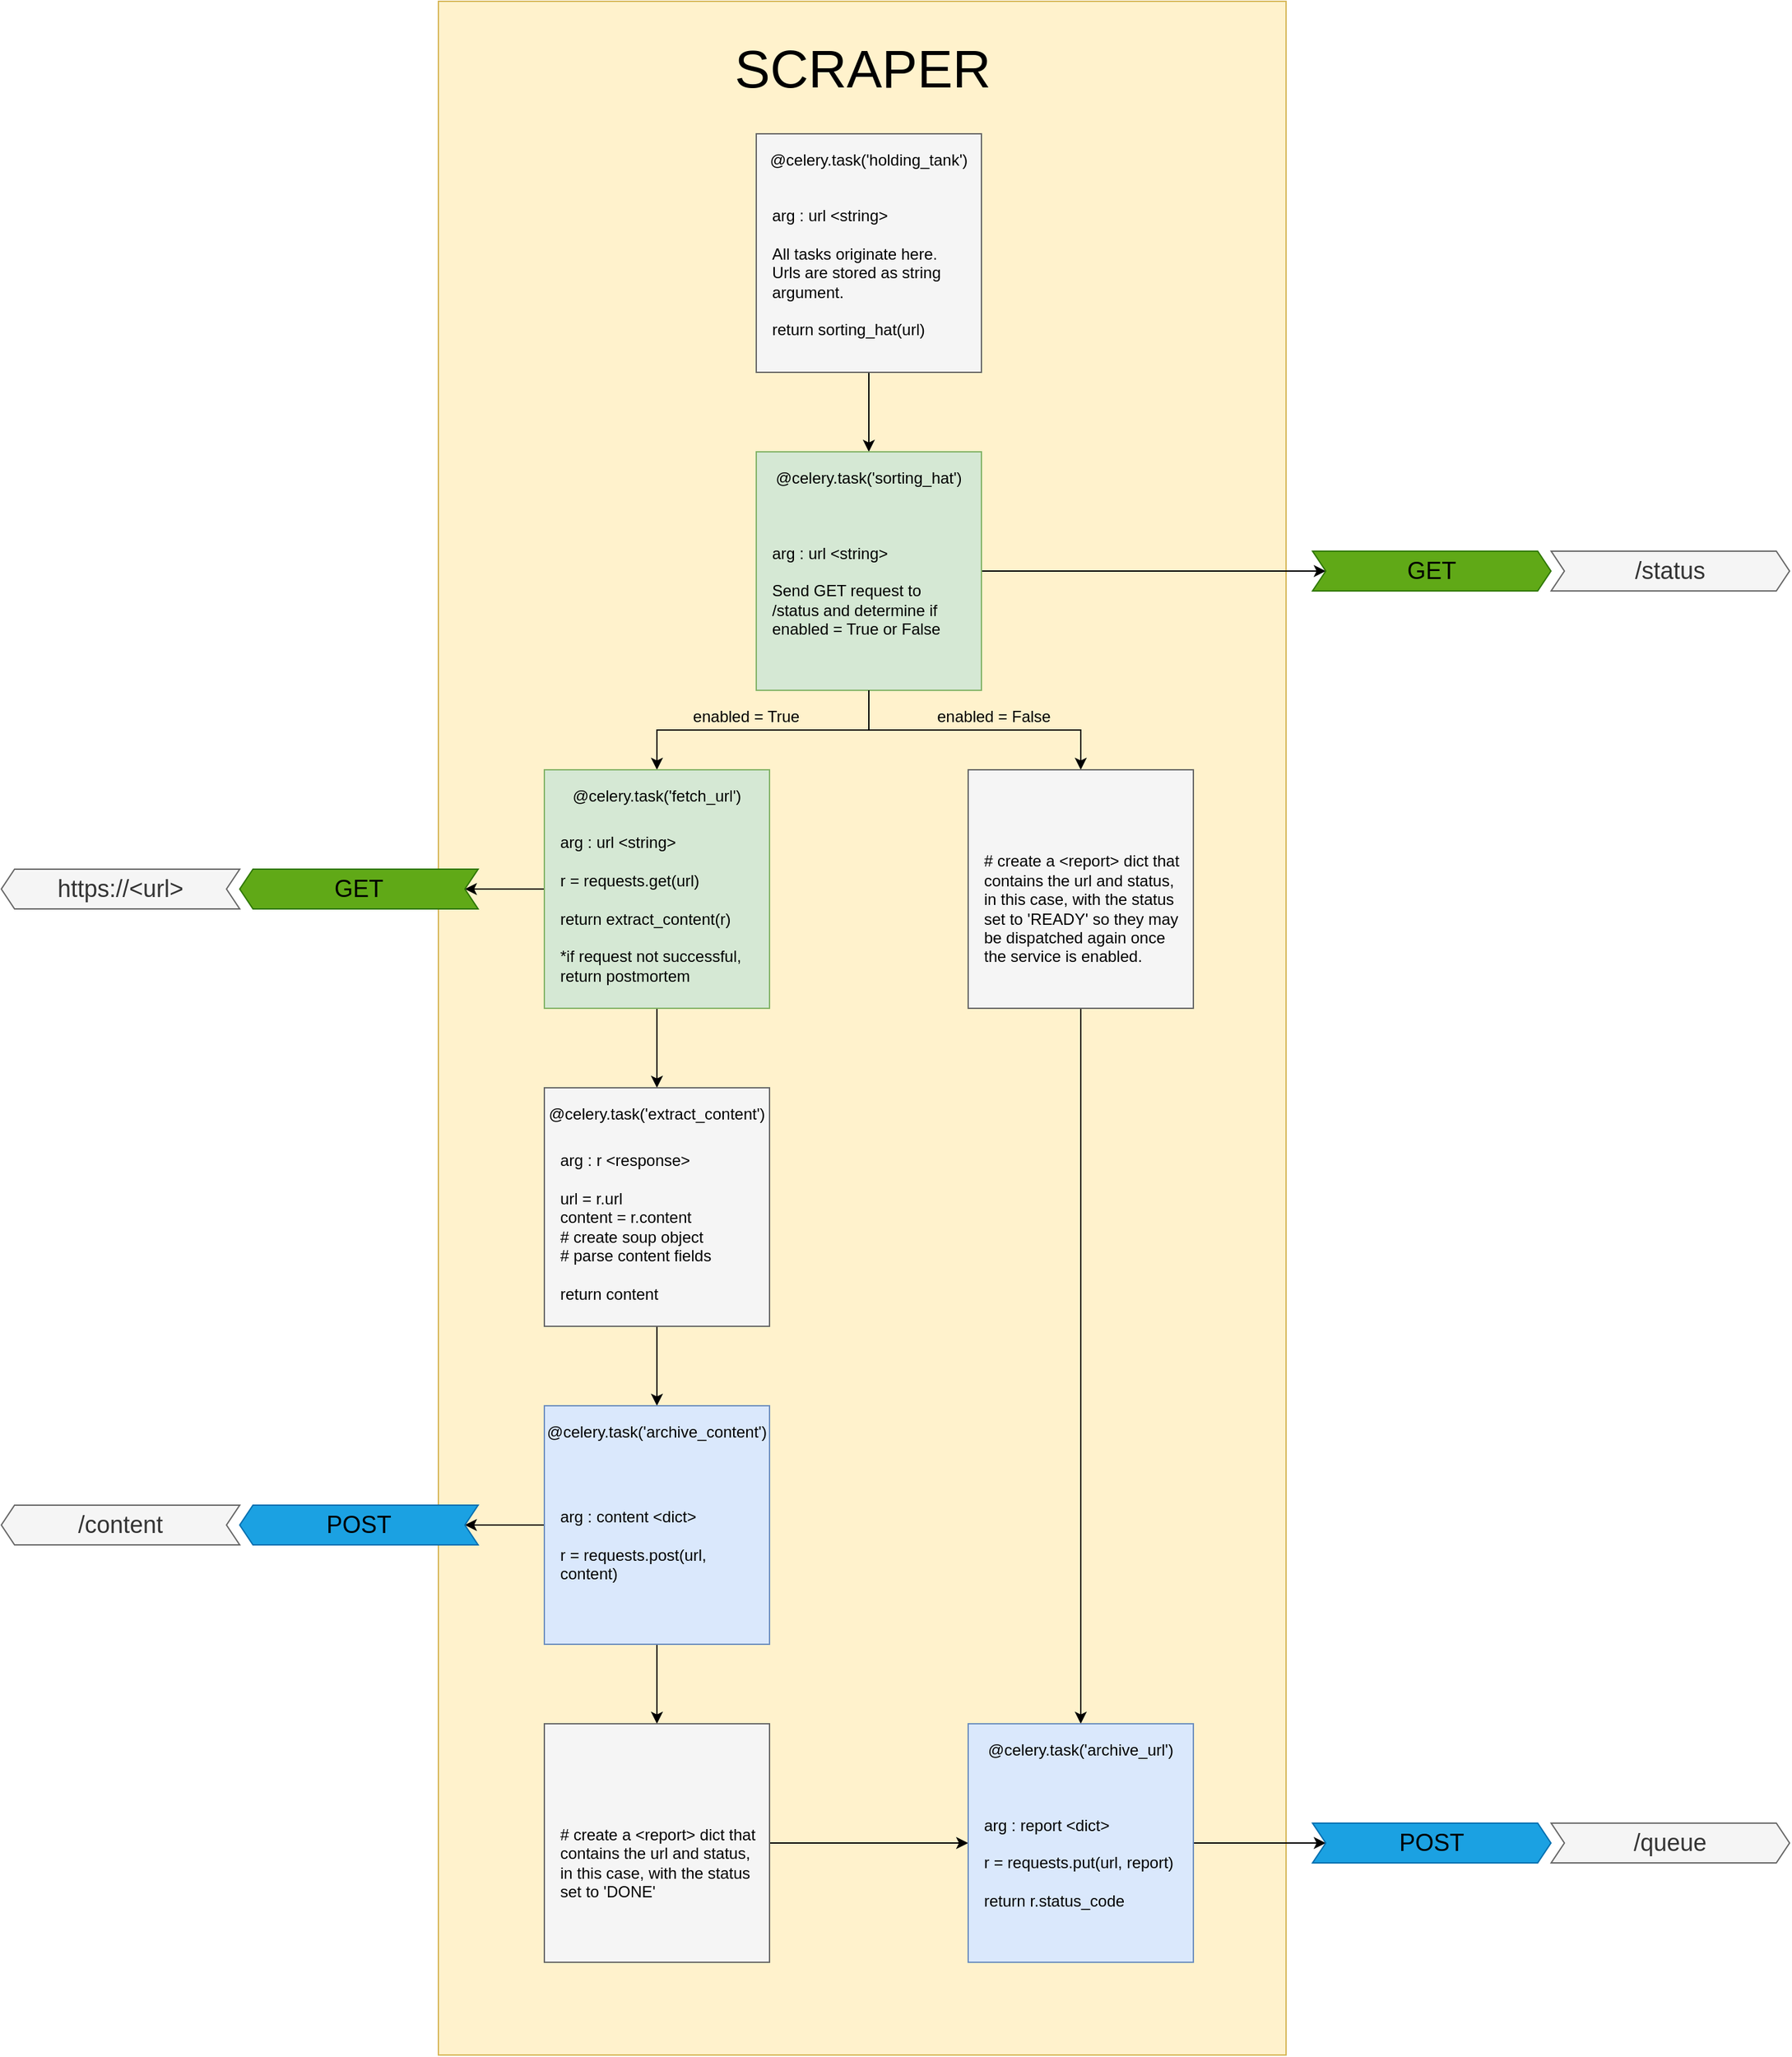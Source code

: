 <mxfile version="11.1.4" type="github"><diagram id="xZCktXpDdp5cERAZTjFm" name="Page-1"><mxGraphModel dx="1737" dy="1015" grid="1" gridSize="10" guides="1" tooltips="1" connect="1" arrows="1" fold="1" page="1" pageScale="1" pageWidth="3000" pageHeight="3000" math="0" shadow="0"><root><mxCell id="0"/><mxCell id="1" parent="0"/><mxCell id="ydlu88aBpArKTxWiSjji-40" value="" style="rounded=0;whiteSpace=wrap;html=1;fillColor=#fff2cc;strokeColor=#d6b656;" vertex="1" parent="1"><mxGeometry x="1040" y="110" width="640" height="1550" as="geometry"/></mxCell><mxCell id="ydlu88aBpArKTxWiSjji-14" style="edgeStyle=orthogonalEdgeStyle;rounded=0;orthogonalLoop=1;jettySize=auto;html=1;exitX=0.5;exitY=1;exitDx=0;exitDy=0;entryX=0.5;entryY=0;entryDx=0;entryDy=0;" edge="1" parent="1" source="0cn4iw7Lp-HYE0rrEq1J-1" target="ydlu88aBpArKTxWiSjji-1"><mxGeometry relative="1" as="geometry"/></mxCell><mxCell id="0cn4iw7Lp-HYE0rrEq1J-1" value="" style="rounded=0;whiteSpace=wrap;html=1;fillColor=#f5f5f5;strokeColor=#666666;fontColor=#333333;" parent="1" vertex="1"><mxGeometry x="1280" y="210" width="170" height="180" as="geometry"/></mxCell><mxCell id="0cn4iw7Lp-HYE0rrEq1J-2" value="@celery.task('holding_tank')" style="text;html=1;strokeColor=none;fillColor=none;align=center;verticalAlign=middle;whiteSpace=wrap;rounded=0;" parent="1" vertex="1"><mxGeometry x="1345" y="220" width="40" height="20" as="geometry"/></mxCell><mxCell id="0cn4iw7Lp-HYE0rrEq1J-3" value="arg : url &amp;lt;string&amp;gt;&lt;br&gt;&lt;br&gt;All tasks originate here. Urls are stored as string argument.&lt;br&gt;&lt;br&gt;return sorting_hat(url)" style="text;html=1;strokeColor=none;fillColor=none;align=left;verticalAlign=middle;whiteSpace=wrap;rounded=0;" parent="1" vertex="1"><mxGeometry x="1290" y="250" width="150" height="130" as="geometry"/></mxCell><mxCell id="ydlu88aBpArKTxWiSjji-11" style="edgeStyle=orthogonalEdgeStyle;rounded=0;orthogonalLoop=1;jettySize=auto;html=1;exitX=0.5;exitY=1;exitDx=0;exitDy=0;entryX=0.5;entryY=0;entryDx=0;entryDy=0;" edge="1" parent="1" source="ydlu88aBpArKTxWiSjji-1" target="ydlu88aBpArKTxWiSjji-7"><mxGeometry relative="1" as="geometry"/></mxCell><mxCell id="ydlu88aBpArKTxWiSjji-46" style="edgeStyle=orthogonalEdgeStyle;rounded=0;orthogonalLoop=1;jettySize=auto;html=1;exitX=1;exitY=0.5;exitDx=0;exitDy=0;entryX=0;entryY=0.5;entryDx=10;entryDy=0;entryPerimeter=0;" edge="1" parent="1" source="ydlu88aBpArKTxWiSjji-1" target="ydlu88aBpArKTxWiSjji-43"><mxGeometry relative="1" as="geometry"/></mxCell><mxCell id="ydlu88aBpArKTxWiSjji-1" value="" style="rounded=0;whiteSpace=wrap;html=1;fillColor=#d5e8d4;strokeColor=#82b366;" vertex="1" parent="1"><mxGeometry x="1280" y="450" width="170" height="180" as="geometry"/></mxCell><mxCell id="ydlu88aBpArKTxWiSjji-2" value="@celery.task('sorting_hat')" style="text;html=1;strokeColor=none;fillColor=none;align=center;verticalAlign=middle;whiteSpace=wrap;rounded=0;" vertex="1" parent="1"><mxGeometry x="1345" y="460" width="40" height="20" as="geometry"/></mxCell><mxCell id="ydlu88aBpArKTxWiSjji-10" style="edgeStyle=orthogonalEdgeStyle;rounded=0;orthogonalLoop=1;jettySize=auto;html=1;" edge="1" parent="1" target="ydlu88aBpArKTxWiSjji-4"><mxGeometry relative="1" as="geometry"><mxPoint x="1365" y="630" as="sourcePoint"/><Array as="points"><mxPoint x="1365" y="660"/><mxPoint x="1205" y="660"/></Array></mxGeometry></mxCell><mxCell id="ydlu88aBpArKTxWiSjji-3" value="arg : url &amp;lt;string&amp;gt;&lt;br&gt;&lt;br&gt;Send GET request to /status and determine if enabled = True or False" style="text;html=1;strokeColor=none;fillColor=none;align=left;verticalAlign=middle;whiteSpace=wrap;rounded=0;" vertex="1" parent="1"><mxGeometry x="1290" y="490" width="150" height="130" as="geometry"/></mxCell><mxCell id="ydlu88aBpArKTxWiSjji-32" style="edgeStyle=orthogonalEdgeStyle;rounded=0;orthogonalLoop=1;jettySize=auto;html=1;exitX=0.5;exitY=1;exitDx=0;exitDy=0;entryX=0.5;entryY=0;entryDx=0;entryDy=0;" edge="1" parent="1" source="ydlu88aBpArKTxWiSjji-4" target="ydlu88aBpArKTxWiSjji-15"><mxGeometry relative="1" as="geometry"/></mxCell><mxCell id="ydlu88aBpArKTxWiSjji-50" style="edgeStyle=orthogonalEdgeStyle;rounded=0;orthogonalLoop=1;jettySize=auto;html=1;exitX=0;exitY=0.5;exitDx=0;exitDy=0;entryX=0;entryY=0.5;entryDx=10;entryDy=0;entryPerimeter=0;" edge="1" parent="1" source="ydlu88aBpArKTxWiSjji-4" target="ydlu88aBpArKTxWiSjji-48"><mxGeometry relative="1" as="geometry"/></mxCell><mxCell id="ydlu88aBpArKTxWiSjji-4" value="" style="rounded=0;whiteSpace=wrap;html=1;fillColor=#d5e8d4;strokeColor=#82b366;" vertex="1" parent="1"><mxGeometry x="1120" y="690" width="170" height="180" as="geometry"/></mxCell><mxCell id="ydlu88aBpArKTxWiSjji-5" value="@celery.task('fetch_url')" style="text;html=1;strokeColor=none;fillColor=none;align=center;verticalAlign=middle;whiteSpace=wrap;rounded=0;" vertex="1" parent="1"><mxGeometry x="1185" y="700" width="40" height="20" as="geometry"/></mxCell><mxCell id="ydlu88aBpArKTxWiSjji-6" value="arg : url &amp;lt;string&amp;gt;&lt;br&gt;&lt;br&gt;r = requests.get(url)&lt;br&gt;&lt;br&gt;return extract_content(r)&lt;br&gt;&lt;br&gt;*if request not successful, return postmortem" style="text;html=1;strokeColor=none;fillColor=none;align=left;verticalAlign=middle;whiteSpace=wrap;rounded=0;" vertex="1" parent="1"><mxGeometry x="1130" y="730" width="150" height="130" as="geometry"/></mxCell><mxCell id="ydlu88aBpArKTxWiSjji-39" style="edgeStyle=orthogonalEdgeStyle;rounded=0;orthogonalLoop=1;jettySize=auto;html=1;exitX=0.5;exitY=1;exitDx=0;exitDy=0;entryX=0.5;entryY=0;entryDx=0;entryDy=0;" edge="1" parent="1" source="ydlu88aBpArKTxWiSjji-7" target="ydlu88aBpArKTxWiSjji-26"><mxGeometry relative="1" as="geometry"/></mxCell><mxCell id="ydlu88aBpArKTxWiSjji-7" value="" style="rounded=0;whiteSpace=wrap;html=1;fillColor=#f5f5f5;strokeColor=#666666;fontColor=#333333;" vertex="1" parent="1"><mxGeometry x="1440" y="690" width="170" height="180" as="geometry"/></mxCell><mxCell id="ydlu88aBpArKTxWiSjji-9" value="# create a &amp;lt;report&amp;gt; dict that contains the url and status, in this case, with the status set to 'READY' so they may be dispatched again once the service is enabled." style="text;html=1;strokeColor=none;fillColor=none;align=left;verticalAlign=middle;whiteSpace=wrap;rounded=0;" vertex="1" parent="1"><mxGeometry x="1450" y="730" width="150" height="130" as="geometry"/></mxCell><mxCell id="ydlu88aBpArKTxWiSjji-12" value="enabled = True" style="text;html=1;strokeColor=none;fillColor=none;align=center;verticalAlign=middle;whiteSpace=wrap;rounded=0;" vertex="1" parent="1"><mxGeometry x="1225" y="640" width="95" height="20" as="geometry"/></mxCell><mxCell id="ydlu88aBpArKTxWiSjji-13" value="enabled = False" style="text;html=1;strokeColor=none;fillColor=none;align=center;verticalAlign=middle;whiteSpace=wrap;rounded=0;" vertex="1" parent="1"><mxGeometry x="1408" y="640" width="103" height="20" as="geometry"/></mxCell><mxCell id="ydlu88aBpArKTxWiSjji-33" style="edgeStyle=orthogonalEdgeStyle;rounded=0;orthogonalLoop=1;jettySize=auto;html=1;exitX=0.5;exitY=1;exitDx=0;exitDy=0;entryX=0.5;entryY=0;entryDx=0;entryDy=0;" edge="1" parent="1" source="ydlu88aBpArKTxWiSjji-15" target="ydlu88aBpArKTxWiSjji-18"><mxGeometry relative="1" as="geometry"/></mxCell><mxCell id="ydlu88aBpArKTxWiSjji-15" value="" style="rounded=0;whiteSpace=wrap;html=1;fillColor=#f5f5f5;strokeColor=#666666;fontColor=#333333;" vertex="1" parent="1"><mxGeometry x="1120" y="930" width="170" height="180" as="geometry"/></mxCell><mxCell id="ydlu88aBpArKTxWiSjji-16" value="@celery.task('extract_content')" style="text;html=1;strokeColor=none;fillColor=none;align=center;verticalAlign=middle;whiteSpace=wrap;rounded=0;" vertex="1" parent="1"><mxGeometry x="1185" y="940" width="40" height="20" as="geometry"/></mxCell><mxCell id="ydlu88aBpArKTxWiSjji-17" value="arg : r &amp;lt;response&amp;gt;&lt;br&gt;&lt;br&gt;url = r.url&lt;br&gt;content = r.content&lt;br&gt;# create soup object&lt;br&gt;# parse content fields&lt;br&gt;&lt;br&gt;return content" style="text;html=1;strokeColor=none;fillColor=none;align=left;verticalAlign=middle;whiteSpace=wrap;rounded=0;" vertex="1" parent="1"><mxGeometry x="1130" y="970" width="150" height="130" as="geometry"/></mxCell><mxCell id="ydlu88aBpArKTxWiSjji-34" style="edgeStyle=orthogonalEdgeStyle;rounded=0;orthogonalLoop=1;jettySize=auto;html=1;exitX=0.5;exitY=1;exitDx=0;exitDy=0;entryX=0.5;entryY=0;entryDx=0;entryDy=0;" edge="1" parent="1" source="ydlu88aBpArKTxWiSjji-18" target="ydlu88aBpArKTxWiSjji-22"><mxGeometry relative="1" as="geometry"/></mxCell><mxCell id="ydlu88aBpArKTxWiSjji-54" style="edgeStyle=orthogonalEdgeStyle;rounded=0;orthogonalLoop=1;jettySize=auto;html=1;exitX=0;exitY=0.5;exitDx=0;exitDy=0;entryX=0;entryY=0.5;entryDx=10;entryDy=0;entryPerimeter=0;" edge="1" parent="1" source="ydlu88aBpArKTxWiSjji-18" target="ydlu88aBpArKTxWiSjji-52"><mxGeometry relative="1" as="geometry"/></mxCell><mxCell id="ydlu88aBpArKTxWiSjji-18" value="" style="rounded=0;whiteSpace=wrap;html=1;fillColor=#dae8fc;strokeColor=#6c8ebf;" vertex="1" parent="1"><mxGeometry x="1120" y="1170" width="170" height="180" as="geometry"/></mxCell><mxCell id="ydlu88aBpArKTxWiSjji-19" value="@celery.task('archive_content')" style="text;html=1;strokeColor=none;fillColor=none;align=center;verticalAlign=middle;whiteSpace=wrap;rounded=0;" vertex="1" parent="1"><mxGeometry x="1185" y="1180" width="40" height="20" as="geometry"/></mxCell><mxCell id="ydlu88aBpArKTxWiSjji-20" value="arg : content &amp;lt;dict&amp;gt;&lt;br&gt;&lt;br&gt;r = requests.post(url, content)" style="text;html=1;strokeColor=none;fillColor=none;align=left;verticalAlign=middle;whiteSpace=wrap;rounded=0;" vertex="1" parent="1"><mxGeometry x="1130" y="1210" width="150" height="130" as="geometry"/></mxCell><mxCell id="ydlu88aBpArKTxWiSjji-35" style="edgeStyle=orthogonalEdgeStyle;rounded=0;orthogonalLoop=1;jettySize=auto;html=1;exitX=1;exitY=0.5;exitDx=0;exitDy=0;entryX=0;entryY=0.5;entryDx=0;entryDy=0;" edge="1" parent="1" source="ydlu88aBpArKTxWiSjji-22" target="ydlu88aBpArKTxWiSjji-26"><mxGeometry relative="1" as="geometry"/></mxCell><mxCell id="ydlu88aBpArKTxWiSjji-22" value="" style="rounded=0;whiteSpace=wrap;html=1;fillColor=#f5f5f5;strokeColor=#666666;fontColor=#333333;" vertex="1" parent="1"><mxGeometry x="1120" y="1410" width="170" height="180" as="geometry"/></mxCell><mxCell id="ydlu88aBpArKTxWiSjji-23" value="# create a &amp;lt;report&amp;gt; dict that contains the url and status, in this case, with the status set to 'DONE'" style="text;html=1;strokeColor=none;fillColor=none;align=left;verticalAlign=middle;whiteSpace=wrap;rounded=0;" vertex="1" parent="1"><mxGeometry x="1130" y="1450" width="150" height="130" as="geometry"/></mxCell><mxCell id="ydlu88aBpArKTxWiSjji-59" style="edgeStyle=orthogonalEdgeStyle;rounded=0;orthogonalLoop=1;jettySize=auto;html=1;exitX=1;exitY=0.5;exitDx=0;exitDy=0;entryX=0;entryY=0.5;entryDx=10;entryDy=0;entryPerimeter=0;" edge="1" parent="1" source="ydlu88aBpArKTxWiSjji-26" target="ydlu88aBpArKTxWiSjji-56"><mxGeometry relative="1" as="geometry"/></mxCell><mxCell id="ydlu88aBpArKTxWiSjji-26" value="" style="rounded=0;whiteSpace=wrap;html=1;fillColor=#dae8fc;strokeColor=#6c8ebf;" vertex="1" parent="1"><mxGeometry x="1440" y="1410" width="170" height="180" as="geometry"/></mxCell><mxCell id="ydlu88aBpArKTxWiSjji-27" value="@celery.task('archive_url')" style="text;html=1;strokeColor=none;fillColor=none;align=center;verticalAlign=middle;whiteSpace=wrap;rounded=0;" vertex="1" parent="1"><mxGeometry x="1505" y="1420" width="40" height="20" as="geometry"/></mxCell><mxCell id="ydlu88aBpArKTxWiSjji-28" value="arg : report &amp;lt;dict&amp;gt;&lt;br&gt;&lt;br&gt;r = requests.put(url, report)&lt;br&gt;&lt;br&gt;return r.status_code" style="text;html=1;strokeColor=none;fillColor=none;align=left;verticalAlign=middle;whiteSpace=wrap;rounded=0;" vertex="1" parent="1"><mxGeometry x="1450" y="1450" width="150" height="130" as="geometry"/></mxCell><mxCell id="ydlu88aBpArKTxWiSjji-42" value="&lt;font style=&quot;font-size: 40px&quot;&gt;SCRAPER&lt;/font&gt;" style="text;html=1;strokeColor=none;fillColor=none;align=center;verticalAlign=middle;whiteSpace=wrap;rounded=0;" vertex="1" parent="1"><mxGeometry x="1252.5" y="150" width="215" height="20" as="geometry"/></mxCell><mxCell id="ydlu88aBpArKTxWiSjji-43" value="" style="html=1;shadow=0;dashed=0;align=center;verticalAlign=middle;shape=mxgraph.arrows2.arrow;dy=0;dx=10;notch=10;fillColor=#60a917;strokeColor=#2D7600;fontColor=#ffffff;" vertex="1" parent="1"><mxGeometry x="1700" y="525" width="180" height="30" as="geometry"/></mxCell><mxCell id="ydlu88aBpArKTxWiSjji-44" value="&lt;font style=&quot;font-size: 18px&quot;&gt;GET&lt;/font&gt;" style="text;html=1;strokeColor=none;fillColor=none;align=center;verticalAlign=middle;whiteSpace=wrap;rounded=0;" vertex="1" parent="1"><mxGeometry x="1760" y="530" width="60" height="20" as="geometry"/></mxCell><mxCell id="ydlu88aBpArKTxWiSjji-48" value="" style="html=1;shadow=0;dashed=0;align=center;verticalAlign=middle;shape=mxgraph.arrows2.arrow;dy=0;dx=10;notch=10;rotation=-180;fillColor=#60a917;strokeColor=#2D7600;fontColor=#ffffff;" vertex="1" parent="1"><mxGeometry x="890" y="765" width="180" height="30" as="geometry"/></mxCell><mxCell id="ydlu88aBpArKTxWiSjji-49" value="&lt;font style=&quot;font-size: 18px&quot;&gt;GET&lt;/font&gt;" style="text;html=1;strokeColor=none;fillColor=none;align=center;verticalAlign=middle;whiteSpace=wrap;rounded=0;" vertex="1" parent="1"><mxGeometry x="950" y="770" width="60" height="20" as="geometry"/></mxCell><mxCell id="ydlu88aBpArKTxWiSjji-52" value="" style="html=1;shadow=0;dashed=0;align=center;verticalAlign=middle;shape=mxgraph.arrows2.arrow;dy=0;dx=10;notch=10;rotation=-180;fillColor=#1ba1e2;strokeColor=#006EAF;fontColor=#ffffff;" vertex="1" parent="1"><mxGeometry x="890" y="1245" width="180" height="30" as="geometry"/></mxCell><mxCell id="ydlu88aBpArKTxWiSjji-53" value="&lt;font style=&quot;font-size: 18px&quot;&gt;POST&lt;/font&gt;" style="text;html=1;strokeColor=none;fillColor=none;align=center;verticalAlign=middle;whiteSpace=wrap;rounded=0;" vertex="1" parent="1"><mxGeometry x="950" y="1250" width="60" height="20" as="geometry"/></mxCell><mxCell id="ydlu88aBpArKTxWiSjji-56" value="" style="html=1;shadow=0;dashed=0;align=center;verticalAlign=middle;shape=mxgraph.arrows2.arrow;dy=0;dx=10;notch=10;fillColor=#1ba1e2;strokeColor=#006EAF;fontColor=#ffffff;" vertex="1" parent="1"><mxGeometry x="1700" y="1485" width="180" height="30" as="geometry"/></mxCell><mxCell id="ydlu88aBpArKTxWiSjji-57" value="&lt;font style=&quot;font-size: 18px&quot;&gt;POST&lt;/font&gt;" style="text;html=1;strokeColor=none;fillColor=none;align=center;verticalAlign=middle;whiteSpace=wrap;rounded=0;" vertex="1" parent="1"><mxGeometry x="1760" y="1490" width="60" height="20" as="geometry"/></mxCell><mxCell id="ydlu88aBpArKTxWiSjji-72" value="" style="html=1;shadow=0;dashed=0;align=center;verticalAlign=middle;shape=mxgraph.arrows2.arrow;dy=0;dx=10;notch=10;rotation=-180;fillColor=#f5f5f5;strokeColor=#666666;fontColor=#333333;" vertex="1" parent="1"><mxGeometry x="710" y="1245" width="180" height="30" as="geometry"/></mxCell><mxCell id="ydlu88aBpArKTxWiSjji-73" value="&lt;font style=&quot;font-size: 18px&quot;&gt;/content&lt;/font&gt;" style="text;html=1;align=center;verticalAlign=middle;whiteSpace=wrap;rounded=0;fillColor=#f5f5f5;strokeColor=none;fontColor=#333333;" vertex="1" parent="1"><mxGeometry x="770" y="1250" width="60" height="20" as="geometry"/></mxCell><mxCell id="ydlu88aBpArKTxWiSjji-74" value="" style="html=1;shadow=0;dashed=0;align=center;verticalAlign=middle;shape=mxgraph.arrows2.arrow;dy=0;dx=10;notch=10;rotation=-180;fillColor=#f5f5f5;strokeColor=#666666;fontColor=#333333;" vertex="1" parent="1"><mxGeometry x="710" y="765" width="180" height="30" as="geometry"/></mxCell><mxCell id="ydlu88aBpArKTxWiSjji-75" value="&lt;font style=&quot;font-size: 18px&quot;&gt;https://&amp;lt;url&amp;gt;&lt;/font&gt;" style="text;html=1;align=center;verticalAlign=middle;whiteSpace=wrap;rounded=0;fillColor=#f5f5f5;strokeColor=none;fontColor=#333333;" vertex="1" parent="1"><mxGeometry x="770" y="770" width="60" height="20" as="geometry"/></mxCell><mxCell id="ydlu88aBpArKTxWiSjji-76" value="" style="html=1;shadow=0;dashed=0;align=center;verticalAlign=middle;shape=mxgraph.arrows2.arrow;dy=0;dx=10;notch=10;rotation=0;fillColor=#f5f5f5;strokeColor=#666666;fontColor=#333333;" vertex="1" parent="1"><mxGeometry x="1880.167" y="1485" width="180" height="30" as="geometry"/></mxCell><mxCell id="ydlu88aBpArKTxWiSjji-77" value="&lt;font style=&quot;font-size: 18px&quot;&gt;/queue&lt;/font&gt;" style="text;html=1;align=center;verticalAlign=middle;whiteSpace=wrap;rounded=0;fillColor=#f5f5f5;strokeColor=none;fontColor=#333333;" vertex="1" parent="1"><mxGeometry x="1940.167" y="1490" width="60" height="20" as="geometry"/></mxCell><mxCell id="ydlu88aBpArKTxWiSjji-78" value="" style="html=1;shadow=0;dashed=0;align=center;verticalAlign=middle;shape=mxgraph.arrows2.arrow;dy=0;dx=10;notch=10;rotation=0;fillColor=#f5f5f5;strokeColor=#666666;fontColor=#333333;" vertex="1" parent="1"><mxGeometry x="1880.167" y="525" width="180" height="30" as="geometry"/></mxCell><mxCell id="ydlu88aBpArKTxWiSjji-79" value="&lt;font style=&quot;font-size: 18px&quot;&gt;/status&lt;/font&gt;" style="text;html=1;align=center;verticalAlign=middle;whiteSpace=wrap;rounded=0;fillColor=#f5f5f5;strokeColor=none;fontColor=#333333;" vertex="1" parent="1"><mxGeometry x="1940.167" y="530" width="60" height="20" as="geometry"/></mxCell></root></mxGraphModel></diagram></mxfile>